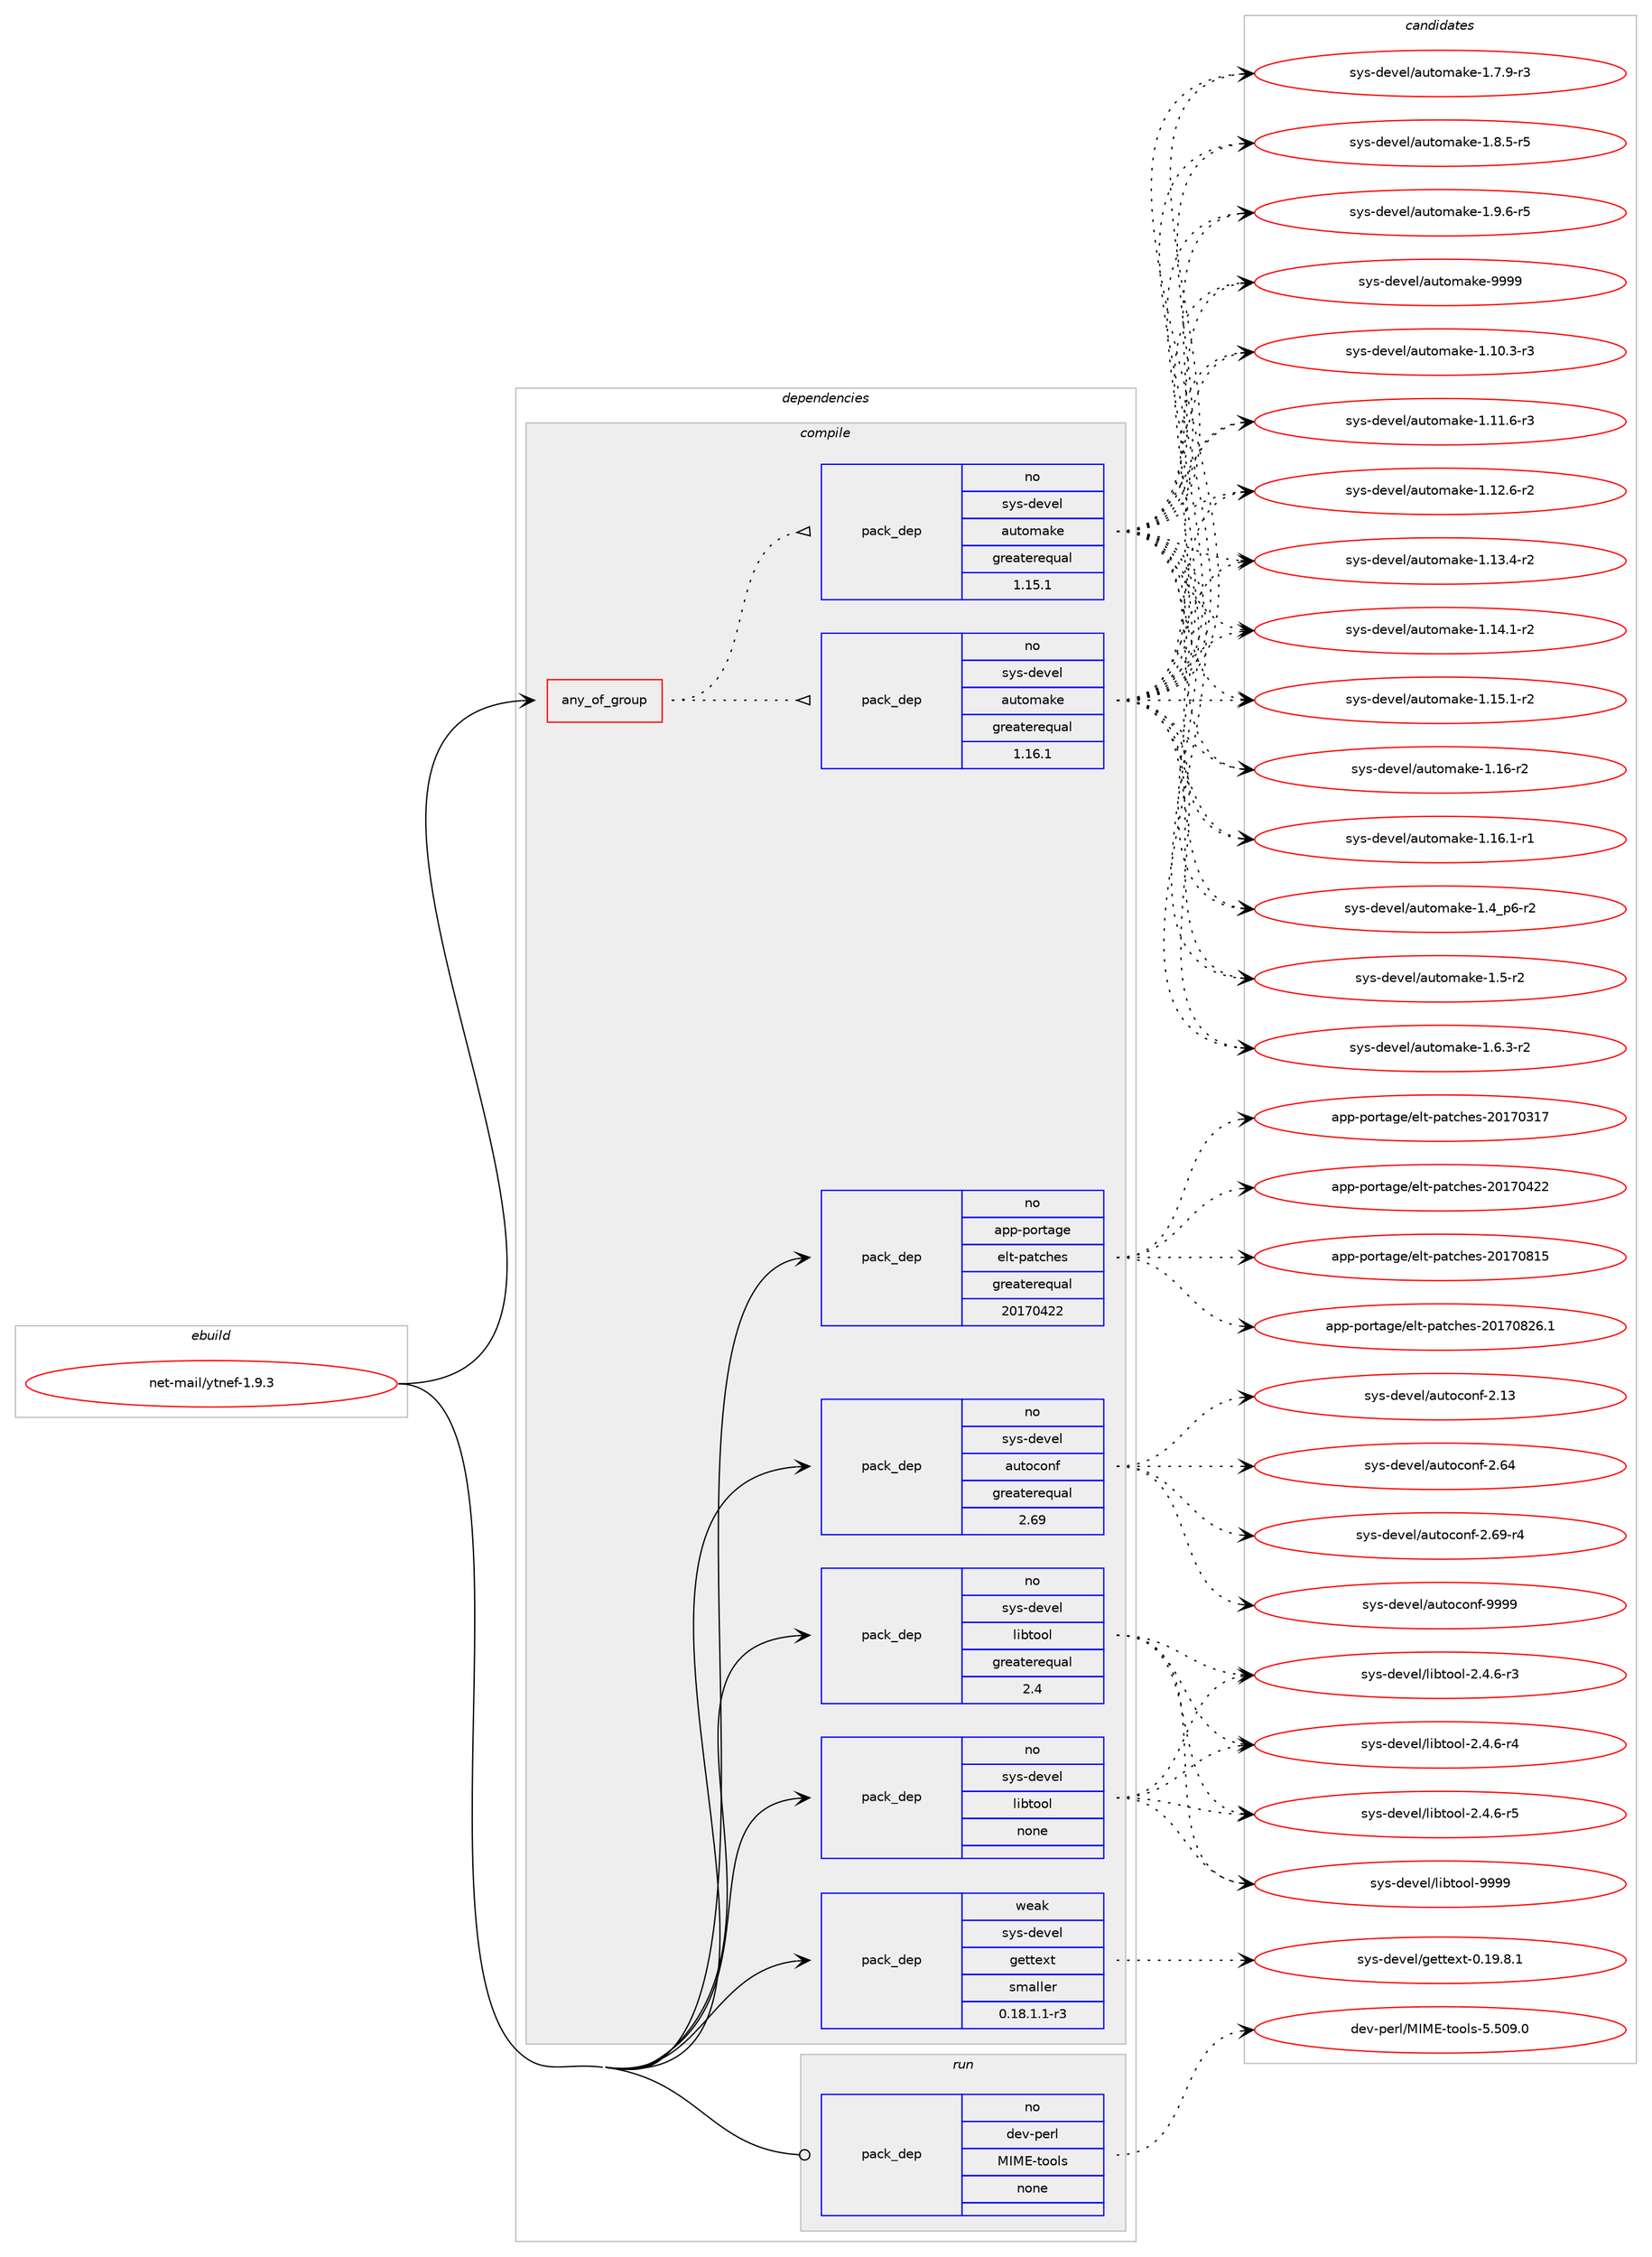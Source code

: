 digraph prolog {

# *************
# Graph options
# *************

newrank=true;
concentrate=true;
compound=true;
graph [rankdir=LR,fontname=Helvetica,fontsize=10,ranksep=1.5];#, ranksep=2.5, nodesep=0.2];
edge  [arrowhead=vee];
node  [fontname=Helvetica,fontsize=10];

# **********
# The ebuild
# **********

subgraph cluster_leftcol {
color=gray;
rank=same;
label=<<i>ebuild</i>>;
id [label="net-mail/ytnef-1.9.3", color=red, width=4, href="../net-mail/ytnef-1.9.3.svg"];
}

# ****************
# The dependencies
# ****************

subgraph cluster_midcol {
color=gray;
label=<<i>dependencies</i>>;
subgraph cluster_compile {
fillcolor="#eeeeee";
style=filled;
label=<<i>compile</i>>;
subgraph any22 {
dependency880 [label=<<TABLE BORDER="0" CELLBORDER="1" CELLSPACING="0" CELLPADDING="4"><TR><TD CELLPADDING="10">any_of_group</TD></TR></TABLE>>, shape=none, color=red];subgraph pack595 {
dependency881 [label=<<TABLE BORDER="0" CELLBORDER="1" CELLSPACING="0" CELLPADDING="4" WIDTH="220"><TR><TD ROWSPAN="6" CELLPADDING="30">pack_dep</TD></TR><TR><TD WIDTH="110">no</TD></TR><TR><TD>sys-devel</TD></TR><TR><TD>automake</TD></TR><TR><TD>greaterequal</TD></TR><TR><TD>1.16.1</TD></TR></TABLE>>, shape=none, color=blue];
}
dependency880:e -> dependency881:w [weight=20,style="dotted",arrowhead="oinv"];
subgraph pack596 {
dependency882 [label=<<TABLE BORDER="0" CELLBORDER="1" CELLSPACING="0" CELLPADDING="4" WIDTH="220"><TR><TD ROWSPAN="6" CELLPADDING="30">pack_dep</TD></TR><TR><TD WIDTH="110">no</TD></TR><TR><TD>sys-devel</TD></TR><TR><TD>automake</TD></TR><TR><TD>greaterequal</TD></TR><TR><TD>1.15.1</TD></TR></TABLE>>, shape=none, color=blue];
}
dependency880:e -> dependency882:w [weight=20,style="dotted",arrowhead="oinv"];
}
id:e -> dependency880:w [weight=20,style="solid",arrowhead="vee"];
subgraph pack597 {
dependency883 [label=<<TABLE BORDER="0" CELLBORDER="1" CELLSPACING="0" CELLPADDING="4" WIDTH="220"><TR><TD ROWSPAN="6" CELLPADDING="30">pack_dep</TD></TR><TR><TD WIDTH="110">no</TD></TR><TR><TD>app-portage</TD></TR><TR><TD>elt-patches</TD></TR><TR><TD>greaterequal</TD></TR><TR><TD>20170422</TD></TR></TABLE>>, shape=none, color=blue];
}
id:e -> dependency883:w [weight=20,style="solid",arrowhead="vee"];
subgraph pack598 {
dependency884 [label=<<TABLE BORDER="0" CELLBORDER="1" CELLSPACING="0" CELLPADDING="4" WIDTH="220"><TR><TD ROWSPAN="6" CELLPADDING="30">pack_dep</TD></TR><TR><TD WIDTH="110">no</TD></TR><TR><TD>sys-devel</TD></TR><TR><TD>autoconf</TD></TR><TR><TD>greaterequal</TD></TR><TR><TD>2.69</TD></TR></TABLE>>, shape=none, color=blue];
}
id:e -> dependency884:w [weight=20,style="solid",arrowhead="vee"];
subgraph pack599 {
dependency885 [label=<<TABLE BORDER="0" CELLBORDER="1" CELLSPACING="0" CELLPADDING="4" WIDTH="220"><TR><TD ROWSPAN="6" CELLPADDING="30">pack_dep</TD></TR><TR><TD WIDTH="110">no</TD></TR><TR><TD>sys-devel</TD></TR><TR><TD>libtool</TD></TR><TR><TD>greaterequal</TD></TR><TR><TD>2.4</TD></TR></TABLE>>, shape=none, color=blue];
}
id:e -> dependency885:w [weight=20,style="solid",arrowhead="vee"];
subgraph pack600 {
dependency886 [label=<<TABLE BORDER="0" CELLBORDER="1" CELLSPACING="0" CELLPADDING="4" WIDTH="220"><TR><TD ROWSPAN="6" CELLPADDING="30">pack_dep</TD></TR><TR><TD WIDTH="110">no</TD></TR><TR><TD>sys-devel</TD></TR><TR><TD>libtool</TD></TR><TR><TD>none</TD></TR><TR><TD></TD></TR></TABLE>>, shape=none, color=blue];
}
id:e -> dependency886:w [weight=20,style="solid",arrowhead="vee"];
subgraph pack601 {
dependency887 [label=<<TABLE BORDER="0" CELLBORDER="1" CELLSPACING="0" CELLPADDING="4" WIDTH="220"><TR><TD ROWSPAN="6" CELLPADDING="30">pack_dep</TD></TR><TR><TD WIDTH="110">weak</TD></TR><TR><TD>sys-devel</TD></TR><TR><TD>gettext</TD></TR><TR><TD>smaller</TD></TR><TR><TD>0.18.1.1-r3</TD></TR></TABLE>>, shape=none, color=blue];
}
id:e -> dependency887:w [weight=20,style="solid",arrowhead="vee"];
}
subgraph cluster_compileandrun {
fillcolor="#eeeeee";
style=filled;
label=<<i>compile and run</i>>;
}
subgraph cluster_run {
fillcolor="#eeeeee";
style=filled;
label=<<i>run</i>>;
subgraph pack602 {
dependency888 [label=<<TABLE BORDER="0" CELLBORDER="1" CELLSPACING="0" CELLPADDING="4" WIDTH="220"><TR><TD ROWSPAN="6" CELLPADDING="30">pack_dep</TD></TR><TR><TD WIDTH="110">no</TD></TR><TR><TD>dev-perl</TD></TR><TR><TD>MIME-tools</TD></TR><TR><TD>none</TD></TR><TR><TD></TD></TR></TABLE>>, shape=none, color=blue];
}
id:e -> dependency888:w [weight=20,style="solid",arrowhead="odot"];
}
}

# **************
# The candidates
# **************

subgraph cluster_choices {
rank=same;
color=gray;
label=<<i>candidates</i>>;

subgraph choice595 {
color=black;
nodesep=1;
choice11512111545100101118101108479711711611110997107101454946494846514511451 [label="sys-devel/automake-1.10.3-r3", color=red, width=4,href="../sys-devel/automake-1.10.3-r3.svg"];
choice11512111545100101118101108479711711611110997107101454946494946544511451 [label="sys-devel/automake-1.11.6-r3", color=red, width=4,href="../sys-devel/automake-1.11.6-r3.svg"];
choice11512111545100101118101108479711711611110997107101454946495046544511450 [label="sys-devel/automake-1.12.6-r2", color=red, width=4,href="../sys-devel/automake-1.12.6-r2.svg"];
choice11512111545100101118101108479711711611110997107101454946495146524511450 [label="sys-devel/automake-1.13.4-r2", color=red, width=4,href="../sys-devel/automake-1.13.4-r2.svg"];
choice11512111545100101118101108479711711611110997107101454946495246494511450 [label="sys-devel/automake-1.14.1-r2", color=red, width=4,href="../sys-devel/automake-1.14.1-r2.svg"];
choice11512111545100101118101108479711711611110997107101454946495346494511450 [label="sys-devel/automake-1.15.1-r2", color=red, width=4,href="../sys-devel/automake-1.15.1-r2.svg"];
choice1151211154510010111810110847971171161111099710710145494649544511450 [label="sys-devel/automake-1.16-r2", color=red, width=4,href="../sys-devel/automake-1.16-r2.svg"];
choice11512111545100101118101108479711711611110997107101454946495446494511449 [label="sys-devel/automake-1.16.1-r1", color=red, width=4,href="../sys-devel/automake-1.16.1-r1.svg"];
choice115121115451001011181011084797117116111109971071014549465295112544511450 [label="sys-devel/automake-1.4_p6-r2", color=red, width=4,href="../sys-devel/automake-1.4_p6-r2.svg"];
choice11512111545100101118101108479711711611110997107101454946534511450 [label="sys-devel/automake-1.5-r2", color=red, width=4,href="../sys-devel/automake-1.5-r2.svg"];
choice115121115451001011181011084797117116111109971071014549465446514511450 [label="sys-devel/automake-1.6.3-r2", color=red, width=4,href="../sys-devel/automake-1.6.3-r2.svg"];
choice115121115451001011181011084797117116111109971071014549465546574511451 [label="sys-devel/automake-1.7.9-r3", color=red, width=4,href="../sys-devel/automake-1.7.9-r3.svg"];
choice115121115451001011181011084797117116111109971071014549465646534511453 [label="sys-devel/automake-1.8.5-r5", color=red, width=4,href="../sys-devel/automake-1.8.5-r5.svg"];
choice115121115451001011181011084797117116111109971071014549465746544511453 [label="sys-devel/automake-1.9.6-r5", color=red, width=4,href="../sys-devel/automake-1.9.6-r5.svg"];
choice115121115451001011181011084797117116111109971071014557575757 [label="sys-devel/automake-9999", color=red, width=4,href="../sys-devel/automake-9999.svg"];
dependency881:e -> choice11512111545100101118101108479711711611110997107101454946494846514511451:w [style=dotted,weight="100"];
dependency881:e -> choice11512111545100101118101108479711711611110997107101454946494946544511451:w [style=dotted,weight="100"];
dependency881:e -> choice11512111545100101118101108479711711611110997107101454946495046544511450:w [style=dotted,weight="100"];
dependency881:e -> choice11512111545100101118101108479711711611110997107101454946495146524511450:w [style=dotted,weight="100"];
dependency881:e -> choice11512111545100101118101108479711711611110997107101454946495246494511450:w [style=dotted,weight="100"];
dependency881:e -> choice11512111545100101118101108479711711611110997107101454946495346494511450:w [style=dotted,weight="100"];
dependency881:e -> choice1151211154510010111810110847971171161111099710710145494649544511450:w [style=dotted,weight="100"];
dependency881:e -> choice11512111545100101118101108479711711611110997107101454946495446494511449:w [style=dotted,weight="100"];
dependency881:e -> choice115121115451001011181011084797117116111109971071014549465295112544511450:w [style=dotted,weight="100"];
dependency881:e -> choice11512111545100101118101108479711711611110997107101454946534511450:w [style=dotted,weight="100"];
dependency881:e -> choice115121115451001011181011084797117116111109971071014549465446514511450:w [style=dotted,weight="100"];
dependency881:e -> choice115121115451001011181011084797117116111109971071014549465546574511451:w [style=dotted,weight="100"];
dependency881:e -> choice115121115451001011181011084797117116111109971071014549465646534511453:w [style=dotted,weight="100"];
dependency881:e -> choice115121115451001011181011084797117116111109971071014549465746544511453:w [style=dotted,weight="100"];
dependency881:e -> choice115121115451001011181011084797117116111109971071014557575757:w [style=dotted,weight="100"];
}
subgraph choice596 {
color=black;
nodesep=1;
choice11512111545100101118101108479711711611110997107101454946494846514511451 [label="sys-devel/automake-1.10.3-r3", color=red, width=4,href="../sys-devel/automake-1.10.3-r3.svg"];
choice11512111545100101118101108479711711611110997107101454946494946544511451 [label="sys-devel/automake-1.11.6-r3", color=red, width=4,href="../sys-devel/automake-1.11.6-r3.svg"];
choice11512111545100101118101108479711711611110997107101454946495046544511450 [label="sys-devel/automake-1.12.6-r2", color=red, width=4,href="../sys-devel/automake-1.12.6-r2.svg"];
choice11512111545100101118101108479711711611110997107101454946495146524511450 [label="sys-devel/automake-1.13.4-r2", color=red, width=4,href="../sys-devel/automake-1.13.4-r2.svg"];
choice11512111545100101118101108479711711611110997107101454946495246494511450 [label="sys-devel/automake-1.14.1-r2", color=red, width=4,href="../sys-devel/automake-1.14.1-r2.svg"];
choice11512111545100101118101108479711711611110997107101454946495346494511450 [label="sys-devel/automake-1.15.1-r2", color=red, width=4,href="../sys-devel/automake-1.15.1-r2.svg"];
choice1151211154510010111810110847971171161111099710710145494649544511450 [label="sys-devel/automake-1.16-r2", color=red, width=4,href="../sys-devel/automake-1.16-r2.svg"];
choice11512111545100101118101108479711711611110997107101454946495446494511449 [label="sys-devel/automake-1.16.1-r1", color=red, width=4,href="../sys-devel/automake-1.16.1-r1.svg"];
choice115121115451001011181011084797117116111109971071014549465295112544511450 [label="sys-devel/automake-1.4_p6-r2", color=red, width=4,href="../sys-devel/automake-1.4_p6-r2.svg"];
choice11512111545100101118101108479711711611110997107101454946534511450 [label="sys-devel/automake-1.5-r2", color=red, width=4,href="../sys-devel/automake-1.5-r2.svg"];
choice115121115451001011181011084797117116111109971071014549465446514511450 [label="sys-devel/automake-1.6.3-r2", color=red, width=4,href="../sys-devel/automake-1.6.3-r2.svg"];
choice115121115451001011181011084797117116111109971071014549465546574511451 [label="sys-devel/automake-1.7.9-r3", color=red, width=4,href="../sys-devel/automake-1.7.9-r3.svg"];
choice115121115451001011181011084797117116111109971071014549465646534511453 [label="sys-devel/automake-1.8.5-r5", color=red, width=4,href="../sys-devel/automake-1.8.5-r5.svg"];
choice115121115451001011181011084797117116111109971071014549465746544511453 [label="sys-devel/automake-1.9.6-r5", color=red, width=4,href="../sys-devel/automake-1.9.6-r5.svg"];
choice115121115451001011181011084797117116111109971071014557575757 [label="sys-devel/automake-9999", color=red, width=4,href="../sys-devel/automake-9999.svg"];
dependency882:e -> choice11512111545100101118101108479711711611110997107101454946494846514511451:w [style=dotted,weight="100"];
dependency882:e -> choice11512111545100101118101108479711711611110997107101454946494946544511451:w [style=dotted,weight="100"];
dependency882:e -> choice11512111545100101118101108479711711611110997107101454946495046544511450:w [style=dotted,weight="100"];
dependency882:e -> choice11512111545100101118101108479711711611110997107101454946495146524511450:w [style=dotted,weight="100"];
dependency882:e -> choice11512111545100101118101108479711711611110997107101454946495246494511450:w [style=dotted,weight="100"];
dependency882:e -> choice11512111545100101118101108479711711611110997107101454946495346494511450:w [style=dotted,weight="100"];
dependency882:e -> choice1151211154510010111810110847971171161111099710710145494649544511450:w [style=dotted,weight="100"];
dependency882:e -> choice11512111545100101118101108479711711611110997107101454946495446494511449:w [style=dotted,weight="100"];
dependency882:e -> choice115121115451001011181011084797117116111109971071014549465295112544511450:w [style=dotted,weight="100"];
dependency882:e -> choice11512111545100101118101108479711711611110997107101454946534511450:w [style=dotted,weight="100"];
dependency882:e -> choice115121115451001011181011084797117116111109971071014549465446514511450:w [style=dotted,weight="100"];
dependency882:e -> choice115121115451001011181011084797117116111109971071014549465546574511451:w [style=dotted,weight="100"];
dependency882:e -> choice115121115451001011181011084797117116111109971071014549465646534511453:w [style=dotted,weight="100"];
dependency882:e -> choice115121115451001011181011084797117116111109971071014549465746544511453:w [style=dotted,weight="100"];
dependency882:e -> choice115121115451001011181011084797117116111109971071014557575757:w [style=dotted,weight="100"];
}
subgraph choice597 {
color=black;
nodesep=1;
choice97112112451121111141169710310147101108116451129711699104101115455048495548514955 [label="app-portage/elt-patches-20170317", color=red, width=4,href="../app-portage/elt-patches-20170317.svg"];
choice97112112451121111141169710310147101108116451129711699104101115455048495548525050 [label="app-portage/elt-patches-20170422", color=red, width=4,href="../app-portage/elt-patches-20170422.svg"];
choice97112112451121111141169710310147101108116451129711699104101115455048495548564953 [label="app-portage/elt-patches-20170815", color=red, width=4,href="../app-portage/elt-patches-20170815.svg"];
choice971121124511211111411697103101471011081164511297116991041011154550484955485650544649 [label="app-portage/elt-patches-20170826.1", color=red, width=4,href="../app-portage/elt-patches-20170826.1.svg"];
dependency883:e -> choice97112112451121111141169710310147101108116451129711699104101115455048495548514955:w [style=dotted,weight="100"];
dependency883:e -> choice97112112451121111141169710310147101108116451129711699104101115455048495548525050:w [style=dotted,weight="100"];
dependency883:e -> choice97112112451121111141169710310147101108116451129711699104101115455048495548564953:w [style=dotted,weight="100"];
dependency883:e -> choice971121124511211111411697103101471011081164511297116991041011154550484955485650544649:w [style=dotted,weight="100"];
}
subgraph choice598 {
color=black;
nodesep=1;
choice115121115451001011181011084797117116111991111101024550464951 [label="sys-devel/autoconf-2.13", color=red, width=4,href="../sys-devel/autoconf-2.13.svg"];
choice115121115451001011181011084797117116111991111101024550465452 [label="sys-devel/autoconf-2.64", color=red, width=4,href="../sys-devel/autoconf-2.64.svg"];
choice1151211154510010111810110847971171161119911111010245504654574511452 [label="sys-devel/autoconf-2.69-r4", color=red, width=4,href="../sys-devel/autoconf-2.69-r4.svg"];
choice115121115451001011181011084797117116111991111101024557575757 [label="sys-devel/autoconf-9999", color=red, width=4,href="../sys-devel/autoconf-9999.svg"];
dependency884:e -> choice115121115451001011181011084797117116111991111101024550464951:w [style=dotted,weight="100"];
dependency884:e -> choice115121115451001011181011084797117116111991111101024550465452:w [style=dotted,weight="100"];
dependency884:e -> choice1151211154510010111810110847971171161119911111010245504654574511452:w [style=dotted,weight="100"];
dependency884:e -> choice115121115451001011181011084797117116111991111101024557575757:w [style=dotted,weight="100"];
}
subgraph choice599 {
color=black;
nodesep=1;
choice1151211154510010111810110847108105981161111111084550465246544511451 [label="sys-devel/libtool-2.4.6-r3", color=red, width=4,href="../sys-devel/libtool-2.4.6-r3.svg"];
choice1151211154510010111810110847108105981161111111084550465246544511452 [label="sys-devel/libtool-2.4.6-r4", color=red, width=4,href="../sys-devel/libtool-2.4.6-r4.svg"];
choice1151211154510010111810110847108105981161111111084550465246544511453 [label="sys-devel/libtool-2.4.6-r5", color=red, width=4,href="../sys-devel/libtool-2.4.6-r5.svg"];
choice1151211154510010111810110847108105981161111111084557575757 [label="sys-devel/libtool-9999", color=red, width=4,href="../sys-devel/libtool-9999.svg"];
dependency885:e -> choice1151211154510010111810110847108105981161111111084550465246544511451:w [style=dotted,weight="100"];
dependency885:e -> choice1151211154510010111810110847108105981161111111084550465246544511452:w [style=dotted,weight="100"];
dependency885:e -> choice1151211154510010111810110847108105981161111111084550465246544511453:w [style=dotted,weight="100"];
dependency885:e -> choice1151211154510010111810110847108105981161111111084557575757:w [style=dotted,weight="100"];
}
subgraph choice600 {
color=black;
nodesep=1;
choice1151211154510010111810110847108105981161111111084550465246544511451 [label="sys-devel/libtool-2.4.6-r3", color=red, width=4,href="../sys-devel/libtool-2.4.6-r3.svg"];
choice1151211154510010111810110847108105981161111111084550465246544511452 [label="sys-devel/libtool-2.4.6-r4", color=red, width=4,href="../sys-devel/libtool-2.4.6-r4.svg"];
choice1151211154510010111810110847108105981161111111084550465246544511453 [label="sys-devel/libtool-2.4.6-r5", color=red, width=4,href="../sys-devel/libtool-2.4.6-r5.svg"];
choice1151211154510010111810110847108105981161111111084557575757 [label="sys-devel/libtool-9999", color=red, width=4,href="../sys-devel/libtool-9999.svg"];
dependency886:e -> choice1151211154510010111810110847108105981161111111084550465246544511451:w [style=dotted,weight="100"];
dependency886:e -> choice1151211154510010111810110847108105981161111111084550465246544511452:w [style=dotted,weight="100"];
dependency886:e -> choice1151211154510010111810110847108105981161111111084550465246544511453:w [style=dotted,weight="100"];
dependency886:e -> choice1151211154510010111810110847108105981161111111084557575757:w [style=dotted,weight="100"];
}
subgraph choice601 {
color=black;
nodesep=1;
choice1151211154510010111810110847103101116116101120116454846495746564649 [label="sys-devel/gettext-0.19.8.1", color=red, width=4,href="../sys-devel/gettext-0.19.8.1.svg"];
dependency887:e -> choice1151211154510010111810110847103101116116101120116454846495746564649:w [style=dotted,weight="100"];
}
subgraph choice602 {
color=black;
nodesep=1;
choice100101118451121011141084777737769451161111111081154553465348574648 [label="dev-perl/MIME-tools-5.509.0", color=red, width=4,href="../dev-perl/MIME-tools-5.509.0.svg"];
dependency888:e -> choice100101118451121011141084777737769451161111111081154553465348574648:w [style=dotted,weight="100"];
}
}

}
